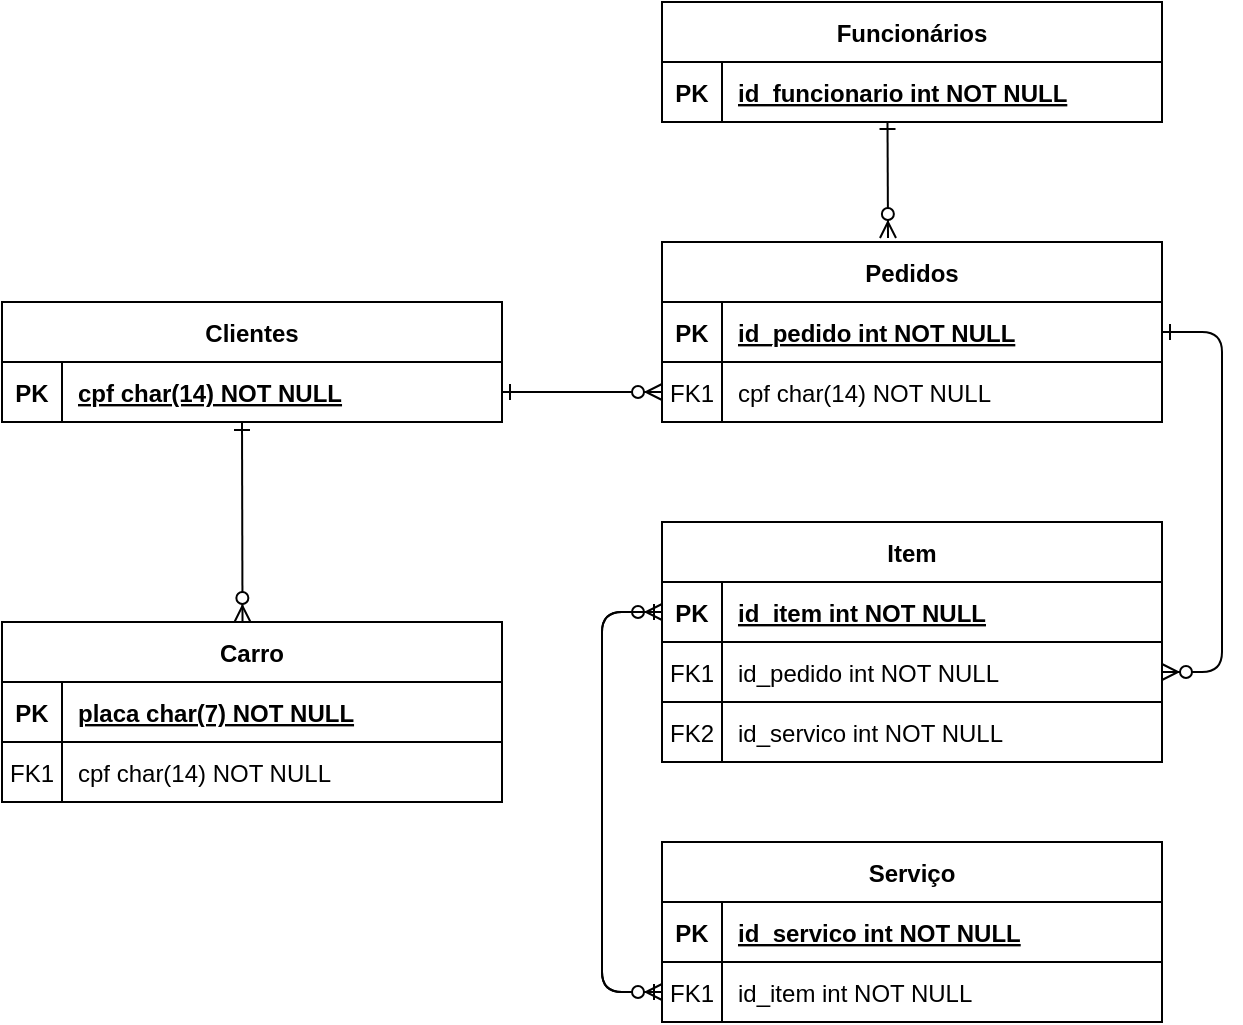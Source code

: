 <mxfile version="13.10.9" type="github">
  <diagram id="R2lEEEUBdFMjLlhIrx00" name="Page-1">
    <mxGraphModel dx="1096" dy="630" grid="1" gridSize="10" guides="1" tooltips="1" connect="1" arrows="1" fold="1" page="1" pageScale="1" pageWidth="850" pageHeight="1100" math="0" shadow="0" extFonts="Permanent Marker^https://fonts.googleapis.com/css?family=Permanent+Marker">
      <root>
        <mxCell id="0" />
        <mxCell id="1" parent="0" />
        <mxCell id="C-vyLk0tnHw3VtMMgP7b-1" value="" style="edgeStyle=entityRelationEdgeStyle;endArrow=ERzeroToMany;startArrow=ERone;endFill=1;startFill=0;" parent="1" source="C-vyLk0tnHw3VtMMgP7b-24" target="C-vyLk0tnHw3VtMMgP7b-6" edge="1">
          <mxGeometry width="100" height="100" relative="1" as="geometry">
            <mxPoint x="340" y="720" as="sourcePoint" />
            <mxPoint x="440" y="620" as="targetPoint" />
          </mxGeometry>
        </mxCell>
        <mxCell id="C-vyLk0tnHw3VtMMgP7b-12" value="" style="edgeStyle=entityRelationEdgeStyle;endArrow=ERzeroToMany;startArrow=ERone;endFill=1;startFill=0;entryX=1;entryY=0.5;entryDx=0;entryDy=0;" parent="1" source="C-vyLk0tnHw3VtMMgP7b-3" target="C-vyLk0tnHw3VtMMgP7b-17" edge="1">
          <mxGeometry width="100" height="100" relative="1" as="geometry">
            <mxPoint x="400" y="180" as="sourcePoint" />
            <mxPoint x="460" y="205" as="targetPoint" />
          </mxGeometry>
        </mxCell>
        <mxCell id="C-vyLk0tnHw3VtMMgP7b-2" value="Pedidos" style="shape=table;startSize=30;container=1;collapsible=1;childLayout=tableLayout;fixedRows=1;rowLines=0;fontStyle=1;align=center;resizeLast=1;" parent="1" vertex="1">
          <mxGeometry x="450" y="120" width="250" height="90" as="geometry">
            <mxRectangle x="450" y="120" width="80" height="30" as="alternateBounds" />
          </mxGeometry>
        </mxCell>
        <mxCell id="C-vyLk0tnHw3VtMMgP7b-3" value="" style="shape=partialRectangle;collapsible=0;dropTarget=0;pointerEvents=0;fillColor=none;points=[[0,0.5],[1,0.5]];portConstraint=eastwest;top=0;left=0;right=0;bottom=1;" parent="C-vyLk0tnHw3VtMMgP7b-2" vertex="1">
          <mxGeometry y="30" width="250" height="30" as="geometry" />
        </mxCell>
        <mxCell id="C-vyLk0tnHw3VtMMgP7b-4" value="PK" style="shape=partialRectangle;overflow=hidden;connectable=0;fillColor=none;top=0;left=0;bottom=0;right=0;fontStyle=1;" parent="C-vyLk0tnHw3VtMMgP7b-3" vertex="1">
          <mxGeometry width="30" height="30" as="geometry" />
        </mxCell>
        <mxCell id="C-vyLk0tnHw3VtMMgP7b-5" value="id_pedido int NOT NULL " style="shape=partialRectangle;overflow=hidden;connectable=0;fillColor=none;top=0;left=0;bottom=0;right=0;align=left;spacingLeft=6;fontStyle=5;" parent="C-vyLk0tnHw3VtMMgP7b-3" vertex="1">
          <mxGeometry x="30" width="220" height="30" as="geometry" />
        </mxCell>
        <mxCell id="C-vyLk0tnHw3VtMMgP7b-6" value="" style="shape=partialRectangle;collapsible=0;dropTarget=0;pointerEvents=0;fillColor=none;points=[[0,0.5],[1,0.5]];portConstraint=eastwest;top=0;left=0;right=0;bottom=0;" parent="C-vyLk0tnHw3VtMMgP7b-2" vertex="1">
          <mxGeometry y="60" width="250" height="30" as="geometry" />
        </mxCell>
        <mxCell id="C-vyLk0tnHw3VtMMgP7b-7" value="FK1" style="shape=partialRectangle;overflow=hidden;connectable=0;fillColor=none;top=0;left=0;bottom=0;right=0;" parent="C-vyLk0tnHw3VtMMgP7b-6" vertex="1">
          <mxGeometry width="30" height="30" as="geometry" />
        </mxCell>
        <mxCell id="C-vyLk0tnHw3VtMMgP7b-8" value="cpf char(14) NOT NULL" style="shape=partialRectangle;overflow=hidden;connectable=0;fillColor=none;top=0;left=0;bottom=0;right=0;align=left;spacingLeft=6;" parent="C-vyLk0tnHw3VtMMgP7b-6" vertex="1">
          <mxGeometry x="30" width="220" height="30" as="geometry" />
        </mxCell>
        <mxCell id="C-vyLk0tnHw3VtMMgP7b-23" value="Clientes" style="shape=table;startSize=30;container=1;collapsible=1;childLayout=tableLayout;fixedRows=1;rowLines=0;fontStyle=1;align=center;resizeLast=1;" parent="1" vertex="1">
          <mxGeometry x="120" y="150" width="250" height="60" as="geometry">
            <mxRectangle x="120" y="120" width="80" height="30" as="alternateBounds" />
          </mxGeometry>
        </mxCell>
        <mxCell id="C-vyLk0tnHw3VtMMgP7b-24" value="" style="shape=partialRectangle;collapsible=0;dropTarget=0;pointerEvents=0;fillColor=none;points=[[0,0.5],[1,0.5]];portConstraint=eastwest;top=0;left=0;right=0;bottom=1;" parent="C-vyLk0tnHw3VtMMgP7b-23" vertex="1">
          <mxGeometry y="30" width="250" height="30" as="geometry" />
        </mxCell>
        <mxCell id="C-vyLk0tnHw3VtMMgP7b-25" value="PK" style="shape=partialRectangle;overflow=hidden;connectable=0;fillColor=none;top=0;left=0;bottom=0;right=0;fontStyle=1;" parent="C-vyLk0tnHw3VtMMgP7b-24" vertex="1">
          <mxGeometry width="30" height="30" as="geometry" />
        </mxCell>
        <mxCell id="C-vyLk0tnHw3VtMMgP7b-26" value="cpf char(14) NOT NULL " style="shape=partialRectangle;overflow=hidden;connectable=0;fillColor=none;top=0;left=0;bottom=0;right=0;align=left;spacingLeft=6;fontStyle=5;" parent="C-vyLk0tnHw3VtMMgP7b-24" vertex="1">
          <mxGeometry x="30" width="220" height="30" as="geometry" />
        </mxCell>
        <mxCell id="2fYduxzARRKl3jYzQ8El-15" value="Serviço" style="shape=table;startSize=30;container=1;collapsible=1;childLayout=tableLayout;fixedRows=1;rowLines=0;fontStyle=1;align=center;resizeLast=1;" parent="1" vertex="1">
          <mxGeometry x="450" y="420" width="250" height="90" as="geometry">
            <mxRectangle x="450" y="280" width="60" height="30" as="alternateBounds" />
          </mxGeometry>
        </mxCell>
        <mxCell id="2fYduxzARRKl3jYzQ8El-16" value="" style="shape=partialRectangle;collapsible=0;dropTarget=0;pointerEvents=0;fillColor=none;points=[[0,0.5],[1,0.5]];portConstraint=eastwest;top=0;left=0;right=0;bottom=1;" parent="2fYduxzARRKl3jYzQ8El-15" vertex="1">
          <mxGeometry y="30" width="250" height="30" as="geometry" />
        </mxCell>
        <mxCell id="2fYduxzARRKl3jYzQ8El-17" value="PK" style="shape=partialRectangle;overflow=hidden;connectable=0;fillColor=none;top=0;left=0;bottom=0;right=0;fontStyle=1;" parent="2fYduxzARRKl3jYzQ8El-16" vertex="1">
          <mxGeometry width="30" height="30" as="geometry" />
        </mxCell>
        <mxCell id="2fYduxzARRKl3jYzQ8El-18" value="id_servico int NOT NULL " style="shape=partialRectangle;overflow=hidden;connectable=0;fillColor=none;top=0;left=0;bottom=0;right=0;align=left;spacingLeft=6;fontStyle=5;" parent="2fYduxzARRKl3jYzQ8El-16" vertex="1">
          <mxGeometry x="30" width="220" height="30" as="geometry" />
        </mxCell>
        <mxCell id="2fYduxzARRKl3jYzQ8El-19" value="" style="shape=partialRectangle;collapsible=0;dropTarget=0;pointerEvents=0;fillColor=none;points=[[0,0.5],[1,0.5]];portConstraint=eastwest;top=0;left=0;right=0;bottom=0;" parent="2fYduxzARRKl3jYzQ8El-15" vertex="1">
          <mxGeometry y="60" width="250" height="30" as="geometry" />
        </mxCell>
        <mxCell id="2fYduxzARRKl3jYzQ8El-20" value="FK1" style="shape=partialRectangle;overflow=hidden;connectable=0;fillColor=none;top=0;left=0;bottom=0;right=0;" parent="2fYduxzARRKl3jYzQ8El-19" vertex="1">
          <mxGeometry width="30" height="30" as="geometry" />
        </mxCell>
        <mxCell id="2fYduxzARRKl3jYzQ8El-21" value="id_item int NOT NULL" style="shape=partialRectangle;overflow=hidden;connectable=0;fillColor=none;top=0;left=0;bottom=0;right=0;align=left;spacingLeft=6;" parent="2fYduxzARRKl3jYzQ8El-19" vertex="1">
          <mxGeometry x="30" width="220" height="30" as="geometry" />
        </mxCell>
        <mxCell id="2fYduxzARRKl3jYzQ8El-39" value="" style="endArrow=ERzeroToMany;startArrow=ERone;endFill=1;startFill=0;exitX=0;exitY=0.5;exitDx=0;exitDy=0;entryX=0;entryY=0.5;entryDx=0;entryDy=0;" parent="1" source="2fYduxzARRKl3jYzQ8El-19" edge="1" target="C-vyLk0tnHw3VtMMgP7b-14">
          <mxGeometry width="100" height="100" relative="1" as="geometry">
            <mxPoint x="260" y="290" as="sourcePoint" />
            <mxPoint x="450" y="360" as="targetPoint" />
            <Array as="points">
              <mxPoint x="420" y="495" />
              <mxPoint x="420" y="440" />
              <mxPoint x="420" y="305" />
            </Array>
          </mxGeometry>
        </mxCell>
        <mxCell id="2fYduxzARRKl3jYzQ8El-41" value="Funcionários" style="shape=table;startSize=30;container=1;collapsible=1;childLayout=tableLayout;fixedRows=1;rowLines=0;fontStyle=1;align=center;resizeLast=1;" parent="1" vertex="1">
          <mxGeometry x="450" width="250" height="60" as="geometry">
            <mxRectangle x="120" y="120" width="80" height="30" as="alternateBounds" />
          </mxGeometry>
        </mxCell>
        <mxCell id="2fYduxzARRKl3jYzQ8El-42" value="" style="shape=partialRectangle;collapsible=0;dropTarget=0;pointerEvents=0;fillColor=none;points=[[0,0.5],[1,0.5]];portConstraint=eastwest;top=0;left=0;right=0;bottom=1;" parent="2fYduxzARRKl3jYzQ8El-41" vertex="1">
          <mxGeometry y="30" width="250" height="30" as="geometry" />
        </mxCell>
        <mxCell id="2fYduxzARRKl3jYzQ8El-43" value="PK" style="shape=partialRectangle;overflow=hidden;connectable=0;fillColor=none;top=0;left=0;bottom=0;right=0;fontStyle=1;" parent="2fYduxzARRKl3jYzQ8El-42" vertex="1">
          <mxGeometry width="30" height="30" as="geometry" />
        </mxCell>
        <mxCell id="2fYduxzARRKl3jYzQ8El-44" value="id_funcionario int NOT NULL " style="shape=partialRectangle;overflow=hidden;connectable=0;fillColor=none;top=0;left=0;bottom=0;right=0;align=left;spacingLeft=6;fontStyle=5;" parent="2fYduxzARRKl3jYzQ8El-42" vertex="1">
          <mxGeometry x="30" width="220" height="30" as="geometry" />
        </mxCell>
        <mxCell id="2fYduxzARRKl3jYzQ8El-49" value="" style="group;fontStyle=0" parent="1" vertex="1" connectable="0">
          <mxGeometry x="450" y="260" width="250" height="120" as="geometry" />
        </mxCell>
        <mxCell id="C-vyLk0tnHw3VtMMgP7b-13" value="Item" style="shape=table;startSize=30;container=1;collapsible=1;childLayout=tableLayout;fixedRows=1;rowLines=0;fontStyle=1;align=center;resizeLast=1;" parent="2fYduxzARRKl3jYzQ8El-49" vertex="1">
          <mxGeometry width="250" height="90" as="geometry">
            <mxRectangle x="450" y="280" width="60" height="30" as="alternateBounds" />
          </mxGeometry>
        </mxCell>
        <mxCell id="C-vyLk0tnHw3VtMMgP7b-14" value="" style="shape=partialRectangle;collapsible=0;dropTarget=0;pointerEvents=0;fillColor=none;points=[[0,0.5],[1,0.5]];portConstraint=eastwest;top=0;left=0;right=0;bottom=1;fontStyle=0" parent="C-vyLk0tnHw3VtMMgP7b-13" vertex="1">
          <mxGeometry y="30" width="250" height="30" as="geometry" />
        </mxCell>
        <mxCell id="C-vyLk0tnHw3VtMMgP7b-15" value="PK" style="shape=partialRectangle;overflow=hidden;connectable=0;fillColor=none;top=0;left=0;bottom=0;right=0;fontStyle=1;" parent="C-vyLk0tnHw3VtMMgP7b-14" vertex="1">
          <mxGeometry width="30" height="30" as="geometry" />
        </mxCell>
        <mxCell id="C-vyLk0tnHw3VtMMgP7b-16" value="id_item int NOT NULL " style="shape=partialRectangle;overflow=hidden;connectable=0;fillColor=none;top=0;left=0;bottom=0;right=0;align=left;spacingLeft=6;fontStyle=5;" parent="C-vyLk0tnHw3VtMMgP7b-14" vertex="1">
          <mxGeometry x="30" width="220" height="30" as="geometry" />
        </mxCell>
        <mxCell id="C-vyLk0tnHw3VtMMgP7b-17" value="" style="shape=partialRectangle;collapsible=0;dropTarget=0;pointerEvents=0;fillColor=none;points=[[0,0.5],[1,0.5]];portConstraint=eastwest;top=0;left=0;right=0;bottom=0;fontStyle=0" parent="C-vyLk0tnHw3VtMMgP7b-13" vertex="1">
          <mxGeometry y="60" width="250" height="30" as="geometry" />
        </mxCell>
        <mxCell id="C-vyLk0tnHw3VtMMgP7b-18" value="FK1" style="shape=partialRectangle;overflow=hidden;connectable=0;fillColor=none;top=0;left=0;bottom=0;right=0;fontStyle=0" parent="C-vyLk0tnHw3VtMMgP7b-17" vertex="1">
          <mxGeometry width="30" height="30" as="geometry" />
        </mxCell>
        <mxCell id="C-vyLk0tnHw3VtMMgP7b-19" value="id_pedido int NOT NULL" style="shape=partialRectangle;overflow=hidden;connectable=0;fillColor=none;top=0;left=0;bottom=0;right=0;align=left;spacingLeft=6;fontStyle=0" parent="C-vyLk0tnHw3VtMMgP7b-17" vertex="1">
          <mxGeometry x="30" width="220" height="30" as="geometry" />
        </mxCell>
        <mxCell id="2fYduxzARRKl3jYzQ8El-34" value="" style="rounded=0;whiteSpace=wrap;html=1;align=center;fontStyle=0" parent="2fYduxzARRKl3jYzQ8El-49" vertex="1">
          <mxGeometry y="90" width="30" height="30" as="geometry" />
        </mxCell>
        <mxCell id="2fYduxzARRKl3jYzQ8El-36" value="" style="rounded=0;whiteSpace=wrap;html=1;align=center;fontStyle=0" parent="2fYduxzARRKl3jYzQ8El-49" vertex="1">
          <mxGeometry x="30" y="90" width="220" height="30" as="geometry" />
        </mxCell>
        <mxCell id="2fYduxzARRKl3jYzQ8El-37" value="id_servico int NOT NULL" style="shape=partialRectangle;overflow=hidden;connectable=0;fillColor=none;top=0;left=0;bottom=0;right=0;align=left;spacingLeft=6;fontStyle=0" parent="2fYduxzARRKl3jYzQ8El-49" vertex="1">
          <mxGeometry x="30" y="90" width="220" height="30" as="geometry" />
        </mxCell>
        <mxCell id="2fYduxzARRKl3jYzQ8El-38" value="FK2" style="shape=partialRectangle;overflow=hidden;connectable=0;fillColor=none;top=0;left=0;bottom=0;right=0;fontStyle=0" parent="2fYduxzARRKl3jYzQ8El-49" vertex="1">
          <mxGeometry y="90" width="30" height="30" as="geometry" />
        </mxCell>
        <mxCell id="MA4OmlCF9fKcVnbVR3az-1" value="" style="endArrow=ERzeroToMany;startArrow=ERone;endFill=1;startFill=0;exitX=0.451;exitY=0.985;exitDx=0;exitDy=0;exitPerimeter=0;edgeStyle=orthogonalEdgeStyle;curved=1;" edge="1" parent="1">
          <mxGeometry width="100" height="100" relative="1" as="geometry">
            <mxPoint x="562.75" y="59.55" as="sourcePoint" />
            <mxPoint x="563" y="118" as="targetPoint" />
            <Array as="points">
              <mxPoint x="563" y="79" />
            </Array>
          </mxGeometry>
        </mxCell>
        <mxCell id="MA4OmlCF9fKcVnbVR3az-2" value="Carro" style="shape=table;startSize=30;container=1;collapsible=1;childLayout=tableLayout;fixedRows=1;rowLines=0;fontStyle=1;align=center;resizeLast=1;" vertex="1" parent="1">
          <mxGeometry x="120" y="310" width="250" height="90" as="geometry">
            <mxRectangle x="120" y="120" width="80" height="30" as="alternateBounds" />
          </mxGeometry>
        </mxCell>
        <mxCell id="MA4OmlCF9fKcVnbVR3az-3" value="" style="shape=partialRectangle;collapsible=0;dropTarget=0;pointerEvents=0;fillColor=none;points=[[0,0.5],[1,0.5]];portConstraint=eastwest;top=0;left=0;right=0;bottom=1;" vertex="1" parent="MA4OmlCF9fKcVnbVR3az-2">
          <mxGeometry y="30" width="250" height="30" as="geometry" />
        </mxCell>
        <mxCell id="MA4OmlCF9fKcVnbVR3az-4" value="PK" style="shape=partialRectangle;overflow=hidden;connectable=0;fillColor=none;top=0;left=0;bottom=0;right=0;fontStyle=1;" vertex="1" parent="MA4OmlCF9fKcVnbVR3az-3">
          <mxGeometry width="30" height="30" as="geometry" />
        </mxCell>
        <mxCell id="MA4OmlCF9fKcVnbVR3az-5" value="placa char(7) NOT NULL" style="shape=partialRectangle;overflow=hidden;connectable=0;fillColor=none;top=0;left=0;bottom=0;right=0;align=left;spacingLeft=6;fontStyle=5;" vertex="1" parent="MA4OmlCF9fKcVnbVR3az-3">
          <mxGeometry x="30" width="220" height="30" as="geometry" />
        </mxCell>
        <mxCell id="MA4OmlCF9fKcVnbVR3az-6" value="" style="shape=partialRectangle;collapsible=0;dropTarget=0;pointerEvents=0;fillColor=none;points=[[0,0.5],[1,0.5]];portConstraint=eastwest;top=0;left=0;right=0;bottom=0;" vertex="1" parent="MA4OmlCF9fKcVnbVR3az-2">
          <mxGeometry y="60" width="250" height="30" as="geometry" />
        </mxCell>
        <mxCell id="MA4OmlCF9fKcVnbVR3az-7" value="FK1" style="shape=partialRectangle;overflow=hidden;connectable=0;fillColor=none;top=0;left=0;bottom=0;right=0;" vertex="1" parent="MA4OmlCF9fKcVnbVR3az-6">
          <mxGeometry width="30" height="30" as="geometry" />
        </mxCell>
        <mxCell id="MA4OmlCF9fKcVnbVR3az-8" value="cpf char(14) NOT NULL" style="shape=partialRectangle;overflow=hidden;connectable=0;fillColor=none;top=0;left=0;bottom=0;right=0;align=left;spacingLeft=6;" vertex="1" parent="MA4OmlCF9fKcVnbVR3az-6">
          <mxGeometry x="30" width="220" height="30" as="geometry" />
        </mxCell>
        <mxCell id="MA4OmlCF9fKcVnbVR3az-9" value="" style="endArrow=ERzeroToMany;startArrow=ERone;endFill=1;startFill=0;exitX=0.451;exitY=0.985;exitDx=0;exitDy=0;exitPerimeter=0;edgeStyle=orthogonalEdgeStyle;curved=1;entryX=0.481;entryY=0;entryDx=0;entryDy=0;entryPerimeter=0;" edge="1" parent="1" target="MA4OmlCF9fKcVnbVR3az-2">
          <mxGeometry width="100" height="100" relative="1" as="geometry">
            <mxPoint x="240" y="210.0" as="sourcePoint" />
            <mxPoint x="240.25" y="268.45" as="targetPoint" />
            <Array as="points">
              <mxPoint x="240" y="268" />
              <mxPoint x="240" y="268" />
            </Array>
          </mxGeometry>
        </mxCell>
        <mxCell id="2fYduxzARRKl3jYzQ8El-11" value="" style="edgeStyle=elbowEdgeStyle;endArrow=ERzeroToMany;startArrow=ERone;endFill=1;startFill=0;exitX=0;exitY=0.5;exitDx=0;exitDy=0;entryX=0;entryY=0.5;entryDx=0;entryDy=0;anchorPointDirection=0;orthogonalLoop=0;arcSize=20;" parent="1" source="C-vyLk0tnHw3VtMMgP7b-14" target="2fYduxzARRKl3jYzQ8El-19" edge="1">
          <mxGeometry width="100" height="100" relative="1" as="geometry">
            <mxPoint x="320" y="370" as="sourcePoint" />
            <mxPoint x="450" y="500" as="targetPoint" />
            <Array as="points">
              <mxPoint x="420" y="403" />
            </Array>
          </mxGeometry>
        </mxCell>
      </root>
    </mxGraphModel>
  </diagram>
</mxfile>
